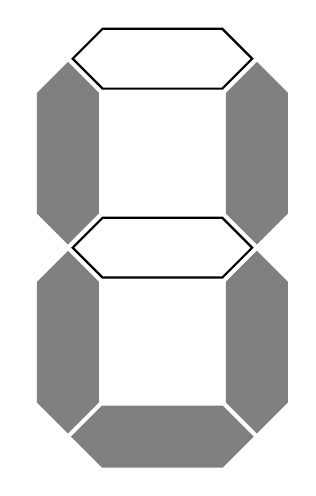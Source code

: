 \def\segment{
(0,0)--++(1,-1)--++(4,0)--++(1,1)--++(-1,1)--++(-4,0)--cycle;
}
\begin{tikzpicture}[scale=0.4]
\begin{scope}
\LARGE\bf
%Segment 1
\begin{scope}[xshift=0.15cm,yshift=6cm,scale=0.95]
\path[draw,thick] \segment; 
\end{scope}

%Segment 2
\begin{scope}[xshift=0cm,yshift=0.15cm,rotate = 90,scale=0.95]
\fill[black!50,draw,thick] \segment;
\end{scope}

%Segment 3
\begin{scope}[ xshift=6cm,yshift=0.15cm,rotate = 90,scale=0.95]
\fill[black!50,draw,thick] \segment;
\end{scope}

%Segment 4
\begin{scope}[xshift=0.15cm,scale=0.95]
\path[draw,thick] \segment;
\end{scope}

%Segment 5
\begin{scope}[ xshift=0cm,yshift=-5.85cm,rotate = 90,scale=0.95]
\fill[black!50,draw,thick] \segment;
\end{scope}

%Segment 6
\begin{scope}[ xshift=6cm,yshift=-5.85cm,rotate = 90,scale=0.95]
\fill[black!50,draw,thick] \segment;
\end{scope}

%Segment 7
\begin{scope}[xshift=0.15cm,yshift=-6cm,scale=0.95]
\fill[black!50,draw,thick] \segment;
\end{scope}

\end{scope}

\end{tikzpicture}